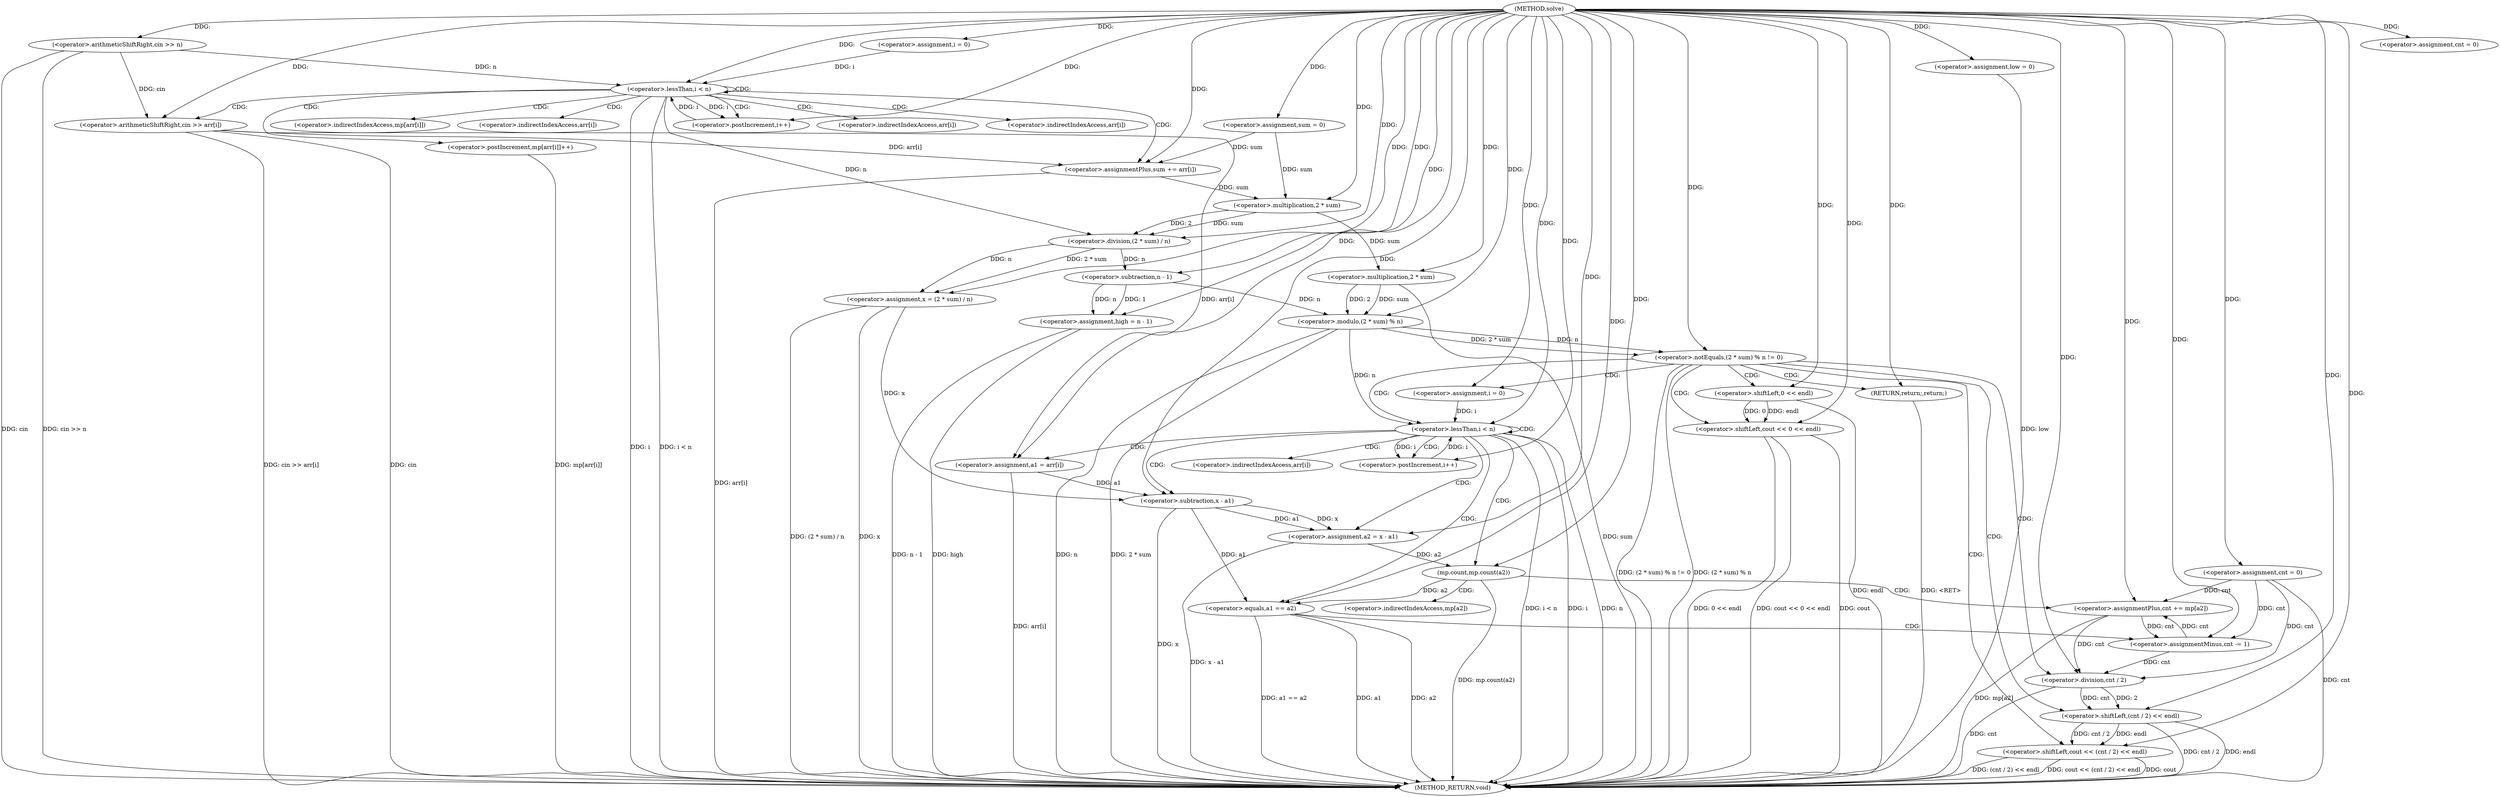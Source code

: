 digraph "solve" {  
"1000137" [label = "(METHOD,solve)" ]
"1000261" [label = "(METHOD_RETURN,void)" ]
"1000140" [label = "(<operator>.arithmeticShiftRight,cin >> n)" ]
"1000145" [label = "(<operator>.assignment,sum = 0)" ]
"1000177" [label = "(<operator>.assignment,x = (2 * sum) / n)" ]
"1000185" [label = "(<operator>.assignment,cnt = 0)" ]
"1000189" [label = "(<operator>.assignment,low = 0)" ]
"1000193" [label = "(<operator>.assignment,high = n - 1)" ]
"1000198" [label = "(<operator>.assignment,cnt = 0)" ]
"1000254" [label = "(<operator>.shiftLeft,cout << (cnt / 2) << endl)" ]
"1000151" [label = "(<operator>.assignment,i = 0)" ]
"1000154" [label = "(<operator>.lessThan,i < n)" ]
"1000157" [label = "(<operator>.postIncrement,i++)" ]
"1000202" [label = "(<operator>.notEquals,(2 * sum) % n != 0)" ]
"1000218" [label = "(<operator>.assignment,i = 0)" ]
"1000221" [label = "(<operator>.lessThan,i < n)" ]
"1000224" [label = "(<operator>.postIncrement,i++)" ]
"1000160" [label = "(<operator>.arithmeticShiftRight,cin >> arr[i])" ]
"1000165" [label = "(<operator>.assignmentPlus,sum += arr[i])" ]
"1000170" [label = "(<operator>.postIncrement,mp[arr[i]]++)" ]
"1000179" [label = "(<operator>.division,(2 * sum) / n)" ]
"1000195" [label = "(<operator>.subtraction,n - 1)" ]
"1000210" [label = "(<operator>.shiftLeft,cout << 0 << endl)" ]
"1000215" [label = "(RETURN,return;,return;)" ]
"1000228" [label = "(<operator>.assignment,a1 = arr[i])" ]
"1000234" [label = "(<operator>.assignment,a2 = x - a1)" ]
"1000256" [label = "(<operator>.shiftLeft,(cnt / 2) << endl)" ]
"1000180" [label = "(<operator>.multiplication,2 * sum)" ]
"1000203" [label = "(<operator>.modulo,(2 * sum) % n)" ]
"1000240" [label = "(mp.count,mp.count(a2))" ]
"1000242" [label = "(<operator>.assignmentPlus,cnt += mp[a2])" ]
"1000248" [label = "(<operator>.equals,a1 == a2)" ]
"1000251" [label = "(<operator>.assignmentMinus,cnt -= 1)" ]
"1000257" [label = "(<operator>.division,cnt / 2)" ]
"1000204" [label = "(<operator>.multiplication,2 * sum)" ]
"1000212" [label = "(<operator>.shiftLeft,0 << endl)" ]
"1000236" [label = "(<operator>.subtraction,x - a1)" ]
"1000162" [label = "(<operator>.indirectIndexAccess,arr[i])" ]
"1000167" [label = "(<operator>.indirectIndexAccess,arr[i])" ]
"1000171" [label = "(<operator>.indirectIndexAccess,mp[arr[i]])" ]
"1000230" [label = "(<operator>.indirectIndexAccess,arr[i])" ]
"1000173" [label = "(<operator>.indirectIndexAccess,arr[i])" ]
"1000244" [label = "(<operator>.indirectIndexAccess,mp[a2])" ]
  "1000140" -> "1000261"  [ label = "DDG: cin"] 
  "1000140" -> "1000261"  [ label = "DDG: cin >> n"] 
  "1000154" -> "1000261"  [ label = "DDG: i"] 
  "1000154" -> "1000261"  [ label = "DDG: i < n"] 
  "1000177" -> "1000261"  [ label = "DDG: x"] 
  "1000177" -> "1000261"  [ label = "DDG: (2 * sum) / n"] 
  "1000189" -> "1000261"  [ label = "DDG: low"] 
  "1000193" -> "1000261"  [ label = "DDG: high"] 
  "1000193" -> "1000261"  [ label = "DDG: n - 1"] 
  "1000198" -> "1000261"  [ label = "DDG: cnt"] 
  "1000204" -> "1000261"  [ label = "DDG: sum"] 
  "1000203" -> "1000261"  [ label = "DDG: 2 * sum"] 
  "1000203" -> "1000261"  [ label = "DDG: n"] 
  "1000202" -> "1000261"  [ label = "DDG: (2 * sum) % n"] 
  "1000202" -> "1000261"  [ label = "DDG: (2 * sum) % n != 0"] 
  "1000221" -> "1000261"  [ label = "DDG: i"] 
  "1000221" -> "1000261"  [ label = "DDG: n"] 
  "1000221" -> "1000261"  [ label = "DDG: i < n"] 
  "1000254" -> "1000261"  [ label = "DDG: cout"] 
  "1000257" -> "1000261"  [ label = "DDG: cnt"] 
  "1000256" -> "1000261"  [ label = "DDG: cnt / 2"] 
  "1000256" -> "1000261"  [ label = "DDG: endl"] 
  "1000254" -> "1000261"  [ label = "DDG: (cnt / 2) << endl"] 
  "1000254" -> "1000261"  [ label = "DDG: cout << (cnt / 2) << endl"] 
  "1000228" -> "1000261"  [ label = "DDG: arr[i]"] 
  "1000236" -> "1000261"  [ label = "DDG: x"] 
  "1000234" -> "1000261"  [ label = "DDG: x - a1"] 
  "1000240" -> "1000261"  [ label = "DDG: mp.count(a2)"] 
  "1000242" -> "1000261"  [ label = "DDG: mp[a2]"] 
  "1000248" -> "1000261"  [ label = "DDG: a1"] 
  "1000248" -> "1000261"  [ label = "DDG: a2"] 
  "1000248" -> "1000261"  [ label = "DDG: a1 == a2"] 
  "1000210" -> "1000261"  [ label = "DDG: cout"] 
  "1000212" -> "1000261"  [ label = "DDG: endl"] 
  "1000210" -> "1000261"  [ label = "DDG: 0 << endl"] 
  "1000210" -> "1000261"  [ label = "DDG: cout << 0 << endl"] 
  "1000160" -> "1000261"  [ label = "DDG: cin"] 
  "1000160" -> "1000261"  [ label = "DDG: cin >> arr[i]"] 
  "1000165" -> "1000261"  [ label = "DDG: arr[i]"] 
  "1000170" -> "1000261"  [ label = "DDG: mp[arr[i]]"] 
  "1000215" -> "1000261"  [ label = "DDG: <RET>"] 
  "1000137" -> "1000145"  [ label = "DDG: "] 
  "1000179" -> "1000177"  [ label = "DDG: n"] 
  "1000179" -> "1000177"  [ label = "DDG: 2 * sum"] 
  "1000137" -> "1000185"  [ label = "DDG: "] 
  "1000137" -> "1000189"  [ label = "DDG: "] 
  "1000195" -> "1000193"  [ label = "DDG: 1"] 
  "1000195" -> "1000193"  [ label = "DDG: n"] 
  "1000137" -> "1000198"  [ label = "DDG: "] 
  "1000137" -> "1000140"  [ label = "DDG: "] 
  "1000137" -> "1000151"  [ label = "DDG: "] 
  "1000137" -> "1000177"  [ label = "DDG: "] 
  "1000137" -> "1000193"  [ label = "DDG: "] 
  "1000137" -> "1000218"  [ label = "DDG: "] 
  "1000137" -> "1000254"  [ label = "DDG: "] 
  "1000256" -> "1000254"  [ label = "DDG: endl"] 
  "1000256" -> "1000254"  [ label = "DDG: cnt / 2"] 
  "1000151" -> "1000154"  [ label = "DDG: i"] 
  "1000157" -> "1000154"  [ label = "DDG: i"] 
  "1000137" -> "1000154"  [ label = "DDG: "] 
  "1000140" -> "1000154"  [ label = "DDG: n"] 
  "1000154" -> "1000157"  [ label = "DDG: i"] 
  "1000137" -> "1000157"  [ label = "DDG: "] 
  "1000160" -> "1000165"  [ label = "DDG: arr[i]"] 
  "1000180" -> "1000179"  [ label = "DDG: sum"] 
  "1000180" -> "1000179"  [ label = "DDG: 2"] 
  "1000154" -> "1000179"  [ label = "DDG: n"] 
  "1000137" -> "1000179"  [ label = "DDG: "] 
  "1000179" -> "1000195"  [ label = "DDG: n"] 
  "1000137" -> "1000195"  [ label = "DDG: "] 
  "1000203" -> "1000202"  [ label = "DDG: n"] 
  "1000203" -> "1000202"  [ label = "DDG: 2 * sum"] 
  "1000137" -> "1000202"  [ label = "DDG: "] 
  "1000137" -> "1000215"  [ label = "DDG: "] 
  "1000218" -> "1000221"  [ label = "DDG: i"] 
  "1000224" -> "1000221"  [ label = "DDG: i"] 
  "1000137" -> "1000221"  [ label = "DDG: "] 
  "1000203" -> "1000221"  [ label = "DDG: n"] 
  "1000221" -> "1000224"  [ label = "DDG: i"] 
  "1000137" -> "1000224"  [ label = "DDG: "] 
  "1000160" -> "1000228"  [ label = "DDG: arr[i]"] 
  "1000236" -> "1000234"  [ label = "DDG: a1"] 
  "1000236" -> "1000234"  [ label = "DDG: x"] 
  "1000257" -> "1000256"  [ label = "DDG: 2"] 
  "1000257" -> "1000256"  [ label = "DDG: cnt"] 
  "1000137" -> "1000256"  [ label = "DDG: "] 
  "1000140" -> "1000160"  [ label = "DDG: cin"] 
  "1000137" -> "1000160"  [ label = "DDG: "] 
  "1000145" -> "1000165"  [ label = "DDG: sum"] 
  "1000137" -> "1000165"  [ label = "DDG: "] 
  "1000137" -> "1000180"  [ label = "DDG: "] 
  "1000145" -> "1000180"  [ label = "DDG: sum"] 
  "1000165" -> "1000180"  [ label = "DDG: sum"] 
  "1000204" -> "1000203"  [ label = "DDG: sum"] 
  "1000204" -> "1000203"  [ label = "DDG: 2"] 
  "1000195" -> "1000203"  [ label = "DDG: n"] 
  "1000137" -> "1000203"  [ label = "DDG: "] 
  "1000137" -> "1000210"  [ label = "DDG: "] 
  "1000212" -> "1000210"  [ label = "DDG: endl"] 
  "1000212" -> "1000210"  [ label = "DDG: 0"] 
  "1000137" -> "1000228"  [ label = "DDG: "] 
  "1000137" -> "1000234"  [ label = "DDG: "] 
  "1000137" -> "1000251"  [ label = "DDG: "] 
  "1000198" -> "1000257"  [ label = "DDG: cnt"] 
  "1000242" -> "1000257"  [ label = "DDG: cnt"] 
  "1000251" -> "1000257"  [ label = "DDG: cnt"] 
  "1000137" -> "1000257"  [ label = "DDG: "] 
  "1000137" -> "1000204"  [ label = "DDG: "] 
  "1000180" -> "1000204"  [ label = "DDG: sum"] 
  "1000137" -> "1000212"  [ label = "DDG: "] 
  "1000177" -> "1000236"  [ label = "DDG: x"] 
  "1000137" -> "1000236"  [ label = "DDG: "] 
  "1000228" -> "1000236"  [ label = "DDG: a1"] 
  "1000234" -> "1000240"  [ label = "DDG: a2"] 
  "1000137" -> "1000240"  [ label = "DDG: "] 
  "1000198" -> "1000242"  [ label = "DDG: cnt"] 
  "1000251" -> "1000242"  [ label = "DDG: cnt"] 
  "1000137" -> "1000242"  [ label = "DDG: "] 
  "1000236" -> "1000248"  [ label = "DDG: a1"] 
  "1000137" -> "1000248"  [ label = "DDG: "] 
  "1000240" -> "1000248"  [ label = "DDG: a2"] 
  "1000198" -> "1000251"  [ label = "DDG: cnt"] 
  "1000242" -> "1000251"  [ label = "DDG: cnt"] 
  "1000154" -> "1000165"  [ label = "CDG: "] 
  "1000154" -> "1000157"  [ label = "CDG: "] 
  "1000154" -> "1000167"  [ label = "CDG: "] 
  "1000154" -> "1000173"  [ label = "CDG: "] 
  "1000154" -> "1000154"  [ label = "CDG: "] 
  "1000154" -> "1000160"  [ label = "CDG: "] 
  "1000154" -> "1000170"  [ label = "CDG: "] 
  "1000154" -> "1000171"  [ label = "CDG: "] 
  "1000154" -> "1000162"  [ label = "CDG: "] 
  "1000202" -> "1000221"  [ label = "CDG: "] 
  "1000202" -> "1000212"  [ label = "CDG: "] 
  "1000202" -> "1000210"  [ label = "CDG: "] 
  "1000202" -> "1000215"  [ label = "CDG: "] 
  "1000202" -> "1000254"  [ label = "CDG: "] 
  "1000202" -> "1000257"  [ label = "CDG: "] 
  "1000202" -> "1000218"  [ label = "CDG: "] 
  "1000202" -> "1000256"  [ label = "CDG: "] 
  "1000221" -> "1000221"  [ label = "CDG: "] 
  "1000221" -> "1000230"  [ label = "CDG: "] 
  "1000221" -> "1000236"  [ label = "CDG: "] 
  "1000221" -> "1000234"  [ label = "CDG: "] 
  "1000221" -> "1000248"  [ label = "CDG: "] 
  "1000221" -> "1000224"  [ label = "CDG: "] 
  "1000221" -> "1000240"  [ label = "CDG: "] 
  "1000221" -> "1000228"  [ label = "CDG: "] 
  "1000240" -> "1000244"  [ label = "CDG: "] 
  "1000240" -> "1000242"  [ label = "CDG: "] 
  "1000248" -> "1000251"  [ label = "CDG: "] 
}
